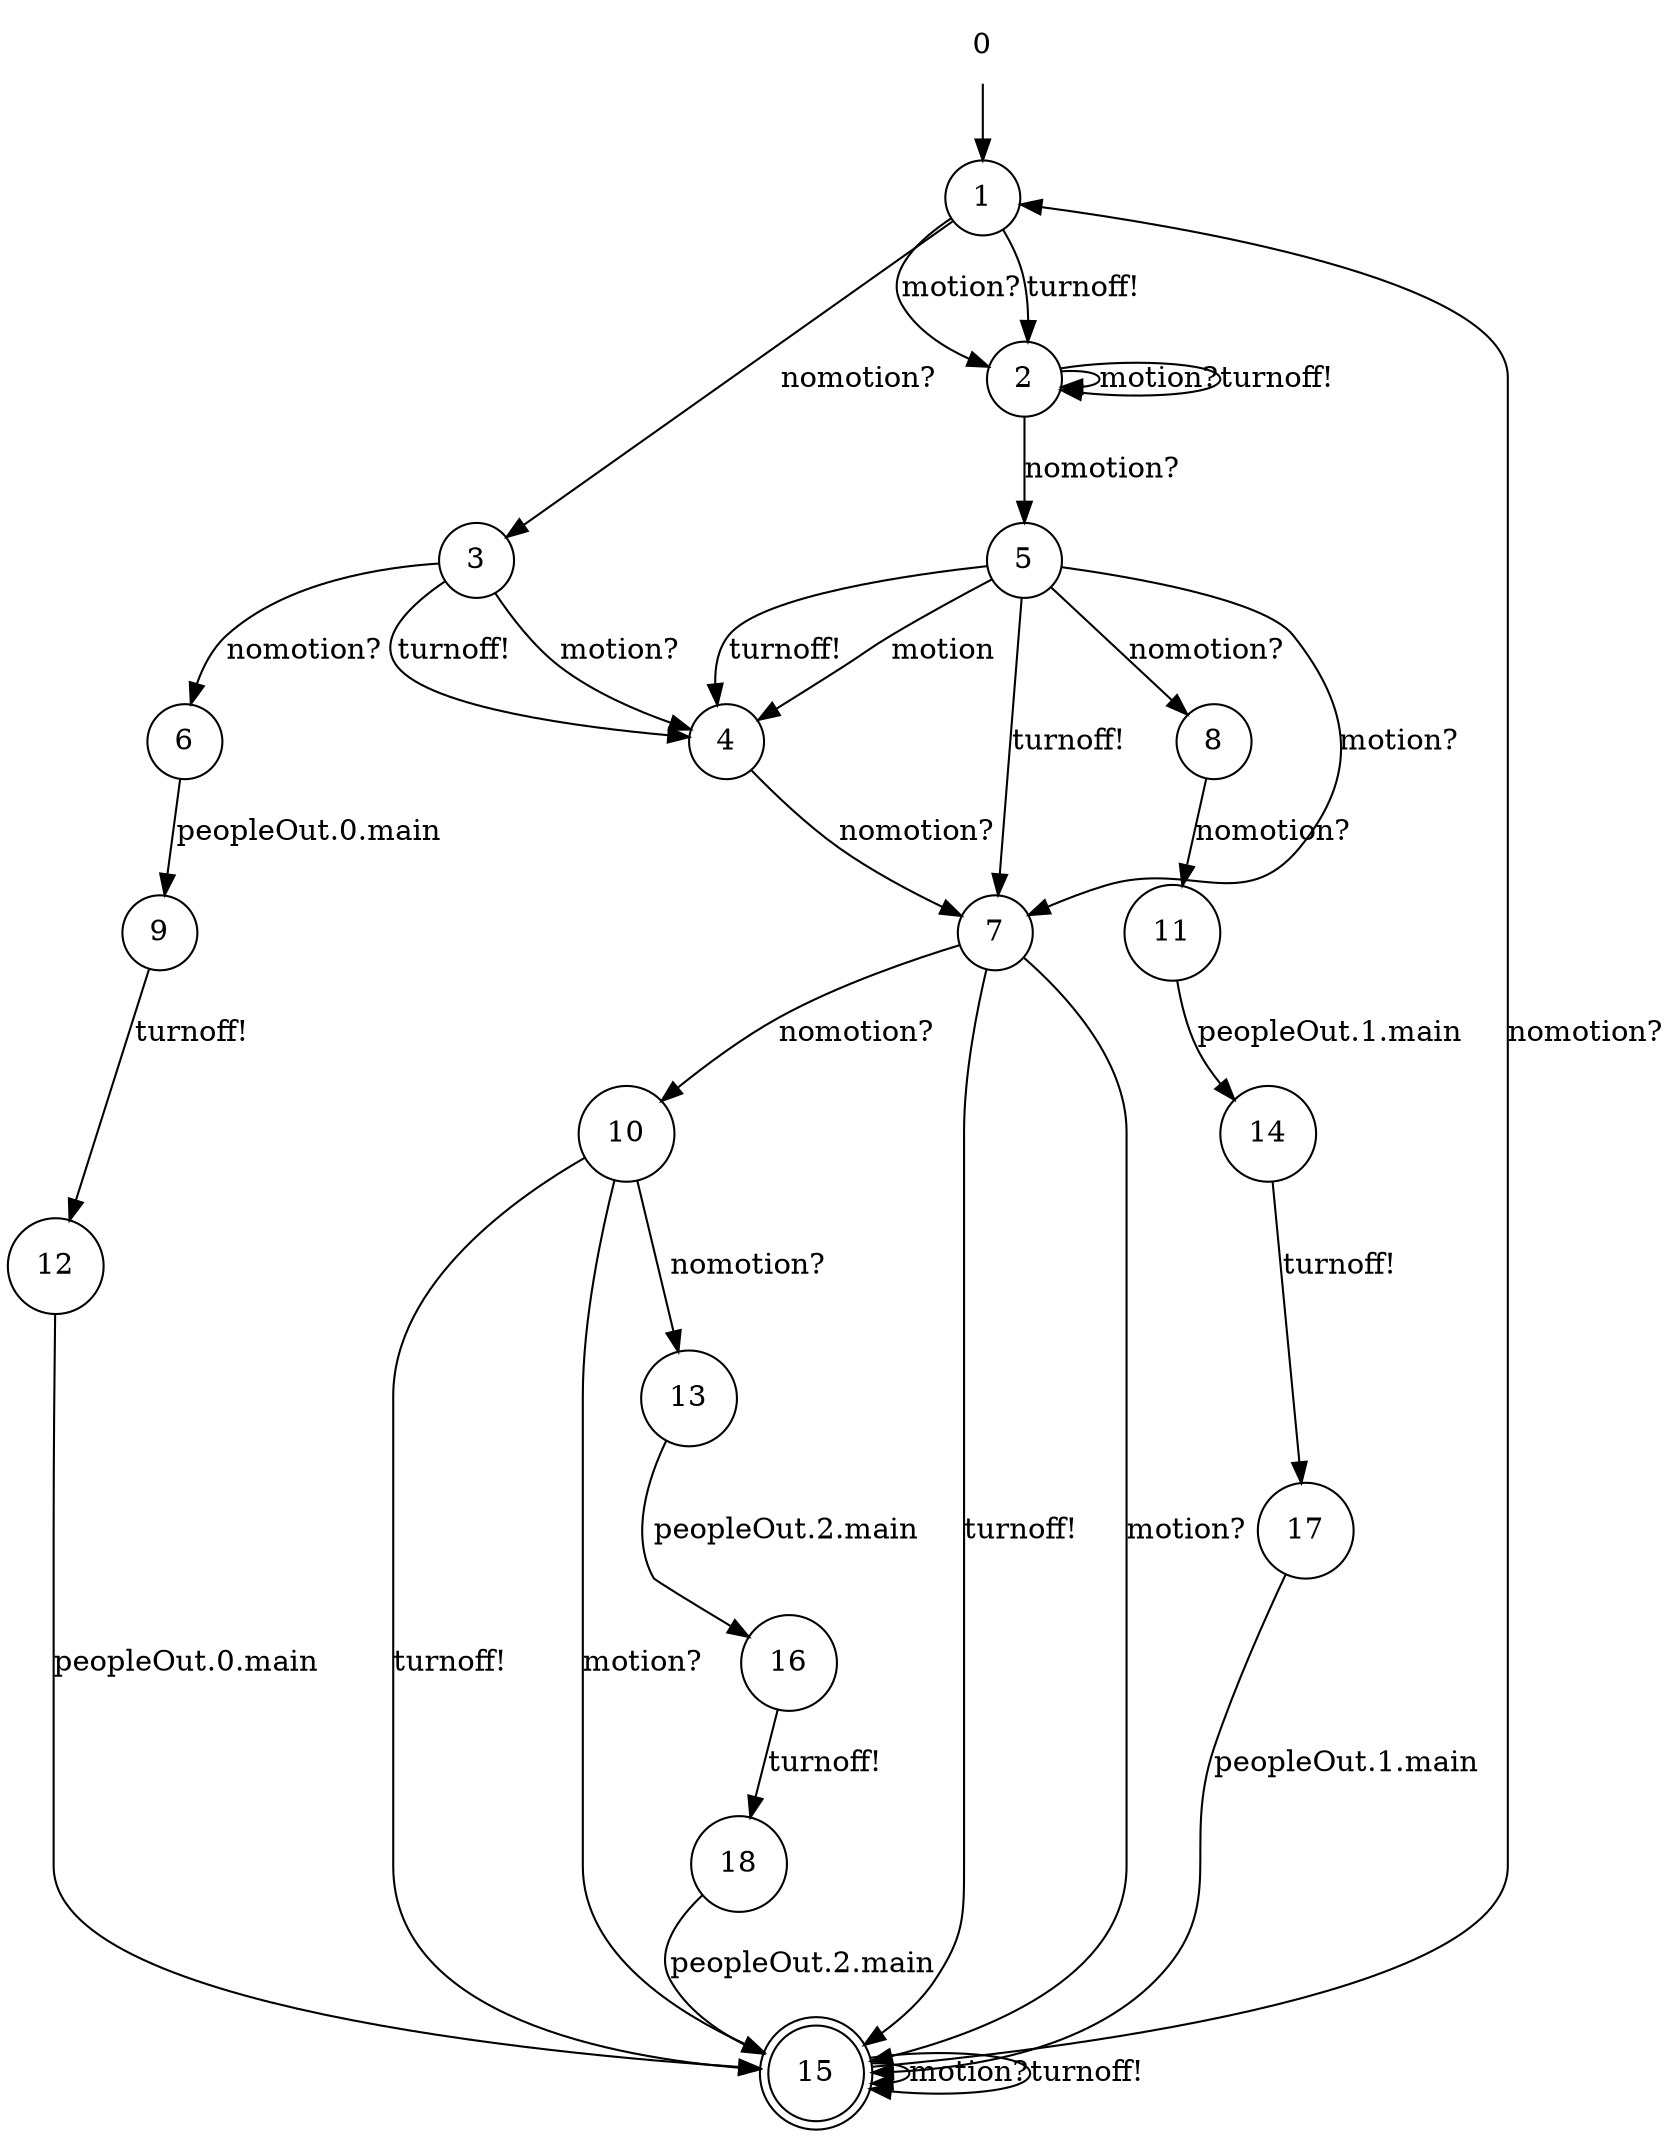 digraph Automaton {
initial [shape=plaintext,label="0"];
1 [shape=circle,label="1"]
2 [shape=circle,label="2"]
3 [shape=circle,label="3"]
4 [shape=circle,label="4"]
5 [shape=circle,label="5"]
6 [shape=circle,label="6"]
7 [shape=circle,label="7"]
8 [shape=circle,label="8"]
9 [shape=circle,label="9"]
10 [shape=circle,label="10"]
11 [shape=circle,label="11"]
12 [shape=circle,label="12"]
13 [shape=circle,label="13"]
14 [shape=circle,label="14"]
15 [shape=doublecircle,label="15"]
16 [shape=circle,label="16"]
17 [shape=circle,label="17"]
18 [shape=circle,label="18"]
initial -> 1
1 -> 2 [label="motion?"]
1 -> 2 [label="turnoff!"]
1 -> 3 [label="nomotion?"]
2 -> 2 [label="motion?"]
2 -> 2 [label="turnoff!"]
2 -> 5 [label="nomotion?"]
3 -> 4 [label="turnoff!"]
3 -> 4 [label="motion?"]
3 -> 6 [label="nomotion?"]
4 -> 7 [label="nomotion?"]
5 -> 4 [label="turnoff!"]
5 -> 4 [label="motion"]
5 -> 7 [label="motion?"]
5 -> 7 [label="turnoff!"]
5 -> 8 [label="nomotion?"]
6 -> 9 [label="peopleOut.0.main"]
7 -> 10 [label="nomotion?"]
7 -> 15 [label="turnoff!"]
7 -> 15 [label="motion?"]
8 -> 11 [label="nomotion?"]
9 -> 12 [label="turnoff!"]
10 -> 15 [label="motion?"]
10 -> 15 [label="turnoff!"]
10 -> 13 [label="nomotion?"]
11 -> 14 [label="peopleOut.1.main"]
12 -> 15 [label="peopleOut.0.main"]
13 -> 16 [label="peopleOut.2.main"]
14 -> 17 [label="turnoff!"]
15 -> 15 [label="motion?"]
15 -> 15 [label="turnoff!"]
15 -> 1 [label="nomotion?"]
16 -> 18 [label="turnoff!"]
17 -> 15 [label="peopleOut.1.main"]
18 -> 15 [label="peopleOut.2.main"]
}